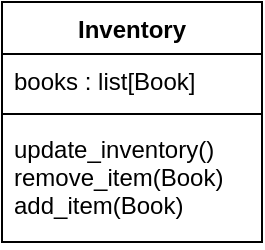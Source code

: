 <mxfile version="15.7.0" type="github">
  <diagram id="jcTb2oQmvnfJv52Dtta2" name="Page-1">
    <mxGraphModel dx="846" dy="476" grid="1" gridSize="10" guides="1" tooltips="1" connect="1" arrows="1" fold="1" page="1" pageScale="1" pageWidth="850" pageHeight="1100" math="0" shadow="0">
      <root>
        <mxCell id="0" />
        <mxCell id="1" parent="0" />
        <mxCell id="hYwClQG9UGKybYTTV1sZ-9" value="Inventory" style="swimlane;fontStyle=1;align=center;verticalAlign=top;childLayout=stackLayout;horizontal=1;startSize=26;horizontalStack=0;resizeParent=1;resizeParentMax=0;resizeLast=0;collapsible=1;marginBottom=0;" vertex="1" parent="1">
          <mxGeometry x="320" y="160" width="130" height="120" as="geometry" />
        </mxCell>
        <mxCell id="hYwClQG9UGKybYTTV1sZ-10" value="books : list[Book]" style="text;strokeColor=none;fillColor=none;align=left;verticalAlign=top;spacingLeft=4;spacingRight=4;overflow=hidden;rotatable=0;points=[[0,0.5],[1,0.5]];portConstraint=eastwest;" vertex="1" parent="hYwClQG9UGKybYTTV1sZ-9">
          <mxGeometry y="26" width="130" height="26" as="geometry" />
        </mxCell>
        <mxCell id="hYwClQG9UGKybYTTV1sZ-11" value="" style="line;strokeWidth=1;fillColor=none;align=left;verticalAlign=middle;spacingTop=-1;spacingLeft=3;spacingRight=3;rotatable=0;labelPosition=right;points=[];portConstraint=eastwest;" vertex="1" parent="hYwClQG9UGKybYTTV1sZ-9">
          <mxGeometry y="52" width="130" height="8" as="geometry" />
        </mxCell>
        <mxCell id="hYwClQG9UGKybYTTV1sZ-12" value="update_inventory()&#xa;remove_item(Book)&#xa;add_item(Book)" style="text;strokeColor=none;fillColor=none;align=left;verticalAlign=top;spacingLeft=4;spacingRight=4;overflow=hidden;rotatable=0;points=[[0,0.5],[1,0.5]];portConstraint=eastwest;" vertex="1" parent="hYwClQG9UGKybYTTV1sZ-9">
          <mxGeometry y="60" width="130" height="60" as="geometry" />
        </mxCell>
      </root>
    </mxGraphModel>
  </diagram>
</mxfile>
